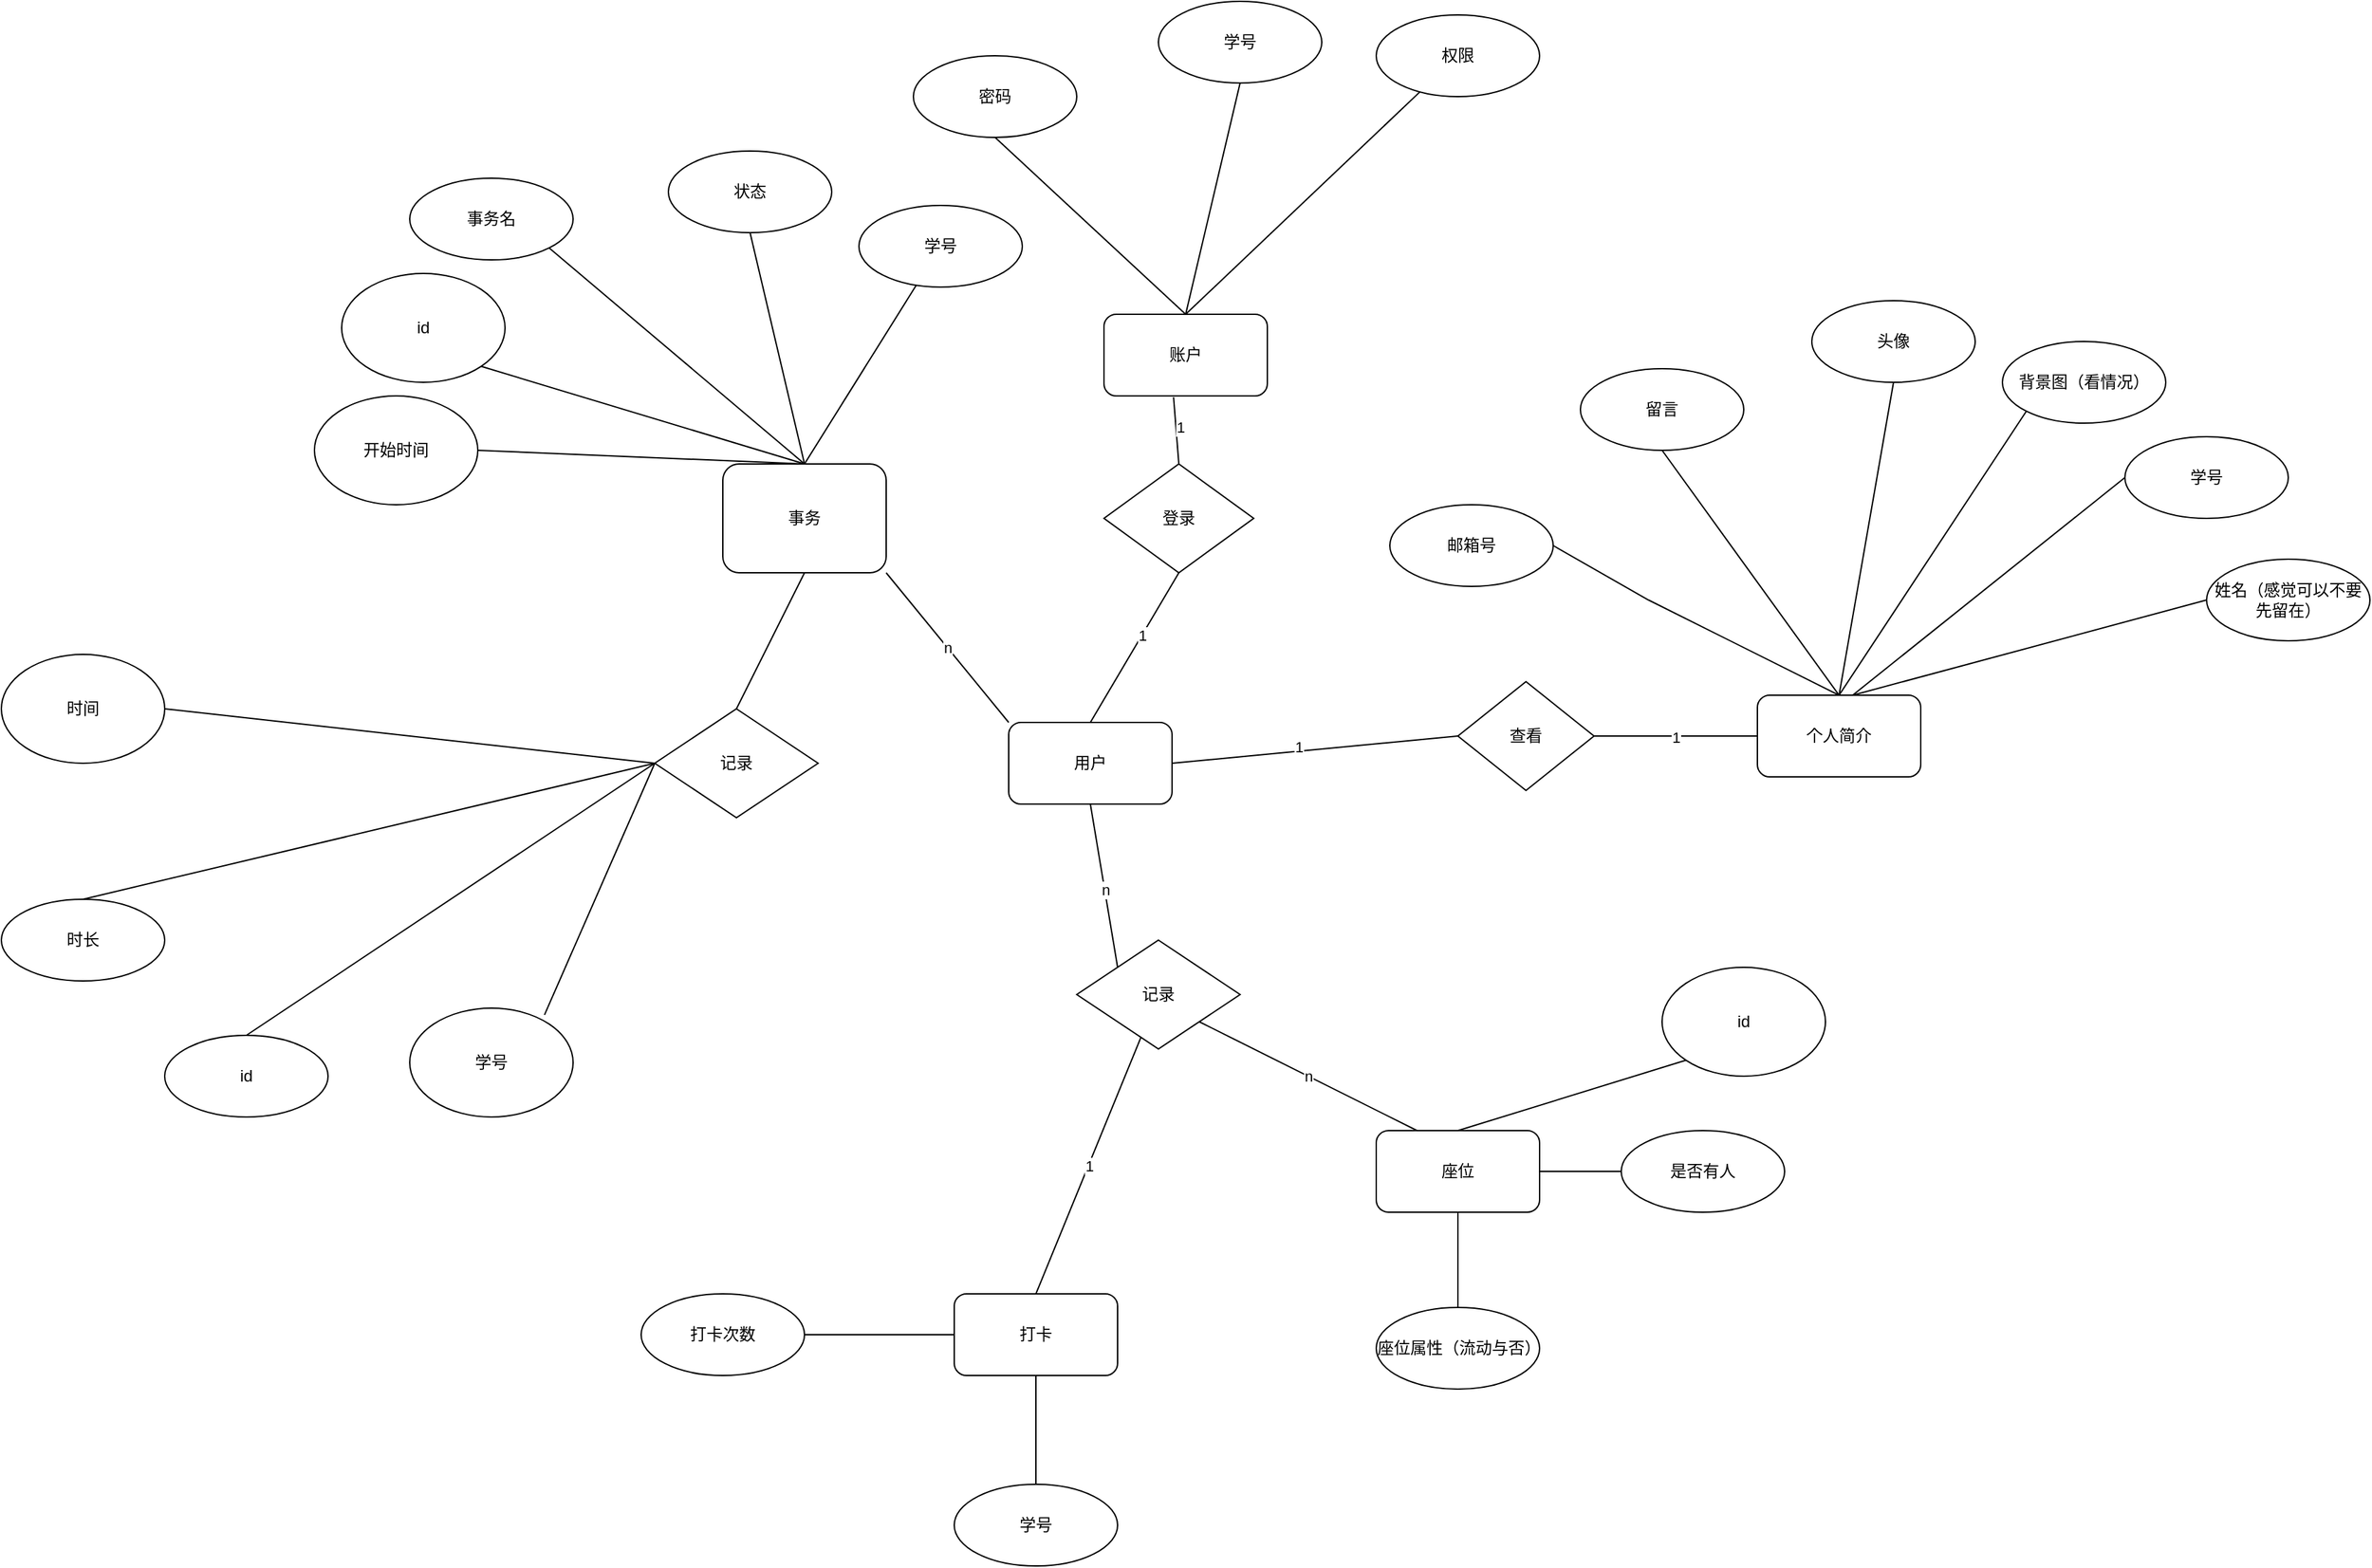 <mxfile version="21.6.5" type="github">
  <diagram name="第 1 页" id="rWupziSOZfU8qmi8XRSZ">
    <mxGraphModel dx="2514" dy="2058" grid="1" gridSize="10" guides="1" tooltips="1" connect="1" arrows="1" fold="1" page="1" pageScale="1" pageWidth="827" pageHeight="1169" math="0" shadow="0">
      <root>
        <mxCell id="0" />
        <mxCell id="1" parent="0" />
        <mxCell id="KKlexGWPNtD0Kkt-VAXd-3" value="账户" style="whiteSpace=wrap;html=1;rounded=1;" parent="1" vertex="1">
          <mxGeometry x="110" y="-40" width="120" height="60" as="geometry" />
        </mxCell>
        <mxCell id="KKlexGWPNtD0Kkt-VAXd-6" value="个人简介" style="whiteSpace=wrap;html=1;rounded=1;" parent="1" vertex="1">
          <mxGeometry x="590" y="240" width="120" height="60" as="geometry" />
        </mxCell>
        <mxCell id="KKlexGWPNtD0Kkt-VAXd-8" value="座位" style="whiteSpace=wrap;html=1;rounded=1;" parent="1" vertex="1">
          <mxGeometry x="310" y="560" width="120" height="60" as="geometry" />
        </mxCell>
        <mxCell id="KKlexGWPNtD0Kkt-VAXd-10" value="打卡" style="whiteSpace=wrap;html=1;rounded=1;" parent="1" vertex="1">
          <mxGeometry y="680" width="120" height="60" as="geometry" />
        </mxCell>
        <mxCell id="KKlexGWPNtD0Kkt-VAXd-16" value="密码" style="rounded=1;whiteSpace=wrap;html=1;shape=ellipse;perimeter=ellipsePerimeter;" parent="1" vertex="1">
          <mxGeometry x="-30" y="-230" width="120" height="60" as="geometry" />
        </mxCell>
        <mxCell id="KKlexGWPNtD0Kkt-VAXd-17" value="学号" style="rounded=1;whiteSpace=wrap;html=1;shape=ellipse;perimeter=ellipsePerimeter;" parent="1" vertex="1">
          <mxGeometry x="150" y="-270" width="120" height="60" as="geometry" />
        </mxCell>
        <mxCell id="KKlexGWPNtD0Kkt-VAXd-18" value="权限" style="rounded=1;whiteSpace=wrap;html=1;shape=ellipse;perimeter=ellipsePerimeter;" parent="1" vertex="1">
          <mxGeometry x="310" y="-260" width="120" height="60" as="geometry" />
        </mxCell>
        <mxCell id="KKlexGWPNtD0Kkt-VAXd-19" value="姓名（感觉可以不要先留在）" style="rounded=1;whiteSpace=wrap;html=1;shape=ellipse;perimeter=ellipsePerimeter;" parent="1" vertex="1">
          <mxGeometry x="920" y="140" width="120" height="60" as="geometry" />
        </mxCell>
        <mxCell id="KKlexGWPNtD0Kkt-VAXd-20" value="" style="endArrow=none;html=1;rounded=0;exitX=0.5;exitY=0;exitDx=0;exitDy=0;" parent="1" source="KKlexGWPNtD0Kkt-VAXd-3" target="KKlexGWPNtD0Kkt-VAXd-18" edge="1">
          <mxGeometry width="50" height="50" relative="1" as="geometry">
            <mxPoint x="400" y="120" as="sourcePoint" />
            <mxPoint x="450" y="70" as="targetPoint" />
            <Array as="points" />
          </mxGeometry>
        </mxCell>
        <mxCell id="KKlexGWPNtD0Kkt-VAXd-21" value="" style="endArrow=none;html=1;rounded=0;entryX=0;entryY=0.5;entryDx=0;entryDy=0;" parent="1" target="KKlexGWPNtD0Kkt-VAXd-19" edge="1">
          <mxGeometry width="50" height="50" relative="1" as="geometry">
            <mxPoint x="660" y="240" as="sourcePoint" />
            <mxPoint x="450" y="70" as="targetPoint" />
          </mxGeometry>
        </mxCell>
        <mxCell id="KKlexGWPNtD0Kkt-VAXd-22" value="" style="endArrow=none;html=1;rounded=0;entryX=0.5;entryY=1;entryDx=0;entryDy=0;exitX=0.5;exitY=0;exitDx=0;exitDy=0;" parent="1" target="KKlexGWPNtD0Kkt-VAXd-17" edge="1" source="KKlexGWPNtD0Kkt-VAXd-3">
          <mxGeometry width="50" height="50" relative="1" as="geometry">
            <mxPoint x="350" y="-30" as="sourcePoint" />
            <mxPoint x="450" y="70" as="targetPoint" />
          </mxGeometry>
        </mxCell>
        <mxCell id="KKlexGWPNtD0Kkt-VAXd-23" value="" style="endArrow=none;html=1;rounded=0;entryX=0.5;entryY=1;entryDx=0;entryDy=0;exitX=0.5;exitY=0;exitDx=0;exitDy=0;" parent="1" source="KKlexGWPNtD0Kkt-VAXd-3" target="KKlexGWPNtD0Kkt-VAXd-16" edge="1">
          <mxGeometry width="50" height="50" relative="1" as="geometry">
            <mxPoint x="400" y="120" as="sourcePoint" />
            <mxPoint x="450" y="70" as="targetPoint" />
          </mxGeometry>
        </mxCell>
        <mxCell id="KKlexGWPNtD0Kkt-VAXd-24" value="留言" style="rounded=1;whiteSpace=wrap;html=1;shape=ellipse;perimeter=ellipsePerimeter;" parent="1" vertex="1">
          <mxGeometry x="460" width="120" height="60" as="geometry" />
        </mxCell>
        <mxCell id="KKlexGWPNtD0Kkt-VAXd-25" value="头像" style="rounded=1;whiteSpace=wrap;html=1;shape=ellipse;perimeter=ellipsePerimeter;" parent="1" vertex="1">
          <mxGeometry x="630" y="-50" width="120" height="60" as="geometry" />
        </mxCell>
        <mxCell id="KKlexGWPNtD0Kkt-VAXd-26" value="背景图（看情况）" style="rounded=1;whiteSpace=wrap;html=1;shape=ellipse;perimeter=ellipsePerimeter;" parent="1" vertex="1">
          <mxGeometry x="770" y="-20" width="120" height="60" as="geometry" />
        </mxCell>
        <mxCell id="KKlexGWPNtD0Kkt-VAXd-28" value="" style="endArrow=none;html=1;rounded=0;entryX=0.5;entryY=1;entryDx=0;entryDy=0;exitX=0.5;exitY=0;exitDx=0;exitDy=0;" parent="1" source="KKlexGWPNtD0Kkt-VAXd-6" target="KKlexGWPNtD0Kkt-VAXd-24" edge="1">
          <mxGeometry width="50" height="50" relative="1" as="geometry">
            <mxPoint x="400" y="240" as="sourcePoint" />
            <mxPoint x="450" y="190" as="targetPoint" />
          </mxGeometry>
        </mxCell>
        <mxCell id="KKlexGWPNtD0Kkt-VAXd-29" value="" style="endArrow=none;html=1;rounded=0;entryX=0.5;entryY=1;entryDx=0;entryDy=0;" parent="1" target="KKlexGWPNtD0Kkt-VAXd-25" edge="1">
          <mxGeometry width="50" height="50" relative="1" as="geometry">
            <mxPoint x="650" y="240" as="sourcePoint" />
            <mxPoint x="450" y="190" as="targetPoint" />
          </mxGeometry>
        </mxCell>
        <mxCell id="KKlexGWPNtD0Kkt-VAXd-30" value="" style="endArrow=none;html=1;rounded=0;entryX=0;entryY=1;entryDx=0;entryDy=0;exitX=0.5;exitY=0;exitDx=0;exitDy=0;" parent="1" source="KKlexGWPNtD0Kkt-VAXd-6" target="KKlexGWPNtD0Kkt-VAXd-26" edge="1">
          <mxGeometry width="50" height="50" relative="1" as="geometry">
            <mxPoint x="400" y="240" as="sourcePoint" />
            <mxPoint x="450" y="190" as="targetPoint" />
          </mxGeometry>
        </mxCell>
        <mxCell id="KKlexGWPNtD0Kkt-VAXd-31" value="" style="endArrow=none;html=1;rounded=0;entryX=1;entryY=0.5;entryDx=0;entryDy=0;" parent="1" target="KKlexGWPNtD0Kkt-VAXd-32" edge="1">
          <mxGeometry width="50" height="50" relative="1" as="geometry">
            <mxPoint x="650" y="240" as="sourcePoint" />
            <mxPoint x="790" y="230" as="targetPoint" />
            <Array as="points">
              <mxPoint x="510" y="170" />
            </Array>
          </mxGeometry>
        </mxCell>
        <mxCell id="KKlexGWPNtD0Kkt-VAXd-32" value="邮箱号" style="rounded=1;whiteSpace=wrap;html=1;shape=ellipse;perimeter=ellipsePerimeter;" parent="1" vertex="1">
          <mxGeometry x="320" y="100" width="120" height="60" as="geometry" />
        </mxCell>
        <mxCell id="KKlexGWPNtD0Kkt-VAXd-33" value="事务名" style="rounded=1;whiteSpace=wrap;html=1;shape=ellipse;perimeter=ellipsePerimeter;" parent="1" vertex="1">
          <mxGeometry x="-400" y="-140" width="120" height="60" as="geometry" />
        </mxCell>
        <mxCell id="KKlexGWPNtD0Kkt-VAXd-35" value="" style="endArrow=none;html=1;rounded=0;entryX=0;entryY=0.5;entryDx=0;entryDy=0;exitX=1;exitY=0.5;exitDx=0;exitDy=0;" parent="1" source="KKlexGWPNtD0Kkt-VAXd-36" target="KKlexGWPNtD0Kkt-VAXd-10" edge="1">
          <mxGeometry width="50" height="50" relative="1" as="geometry">
            <mxPoint x="-110" y="615" as="sourcePoint" />
            <mxPoint x="450" y="420" as="targetPoint" />
          </mxGeometry>
        </mxCell>
        <mxCell id="KKlexGWPNtD0Kkt-VAXd-36" value="打卡次数" style="rounded=1;whiteSpace=wrap;html=1;shape=ellipse;perimeter=ellipsePerimeter;" parent="1" vertex="1">
          <mxGeometry x="-230" y="680" width="120" height="60" as="geometry" />
        </mxCell>
        <mxCell id="KKlexGWPNtD0Kkt-VAXd-37" value="座位属性（流动与否）" style="rounded=1;whiteSpace=wrap;html=1;shape=ellipse;perimeter=ellipsePerimeter;" parent="1" vertex="1">
          <mxGeometry x="310" y="690" width="120" height="60" as="geometry" />
        </mxCell>
        <mxCell id="KKlexGWPNtD0Kkt-VAXd-38" value="" style="endArrow=none;html=1;rounded=0;entryX=0.5;entryY=1;entryDx=0;entryDy=0;exitX=0.5;exitY=0;exitDx=0;exitDy=0;" parent="1" source="KKlexGWPNtD0Kkt-VAXd-37" target="KKlexGWPNtD0Kkt-VAXd-8" edge="1">
          <mxGeometry width="50" height="50" relative="1" as="geometry">
            <mxPoint x="400" y="710" as="sourcePoint" />
            <mxPoint x="450" y="660" as="targetPoint" />
          </mxGeometry>
        </mxCell>
        <mxCell id="KKlexGWPNtD0Kkt-VAXd-39" value="是否有人" style="rounded=1;whiteSpace=wrap;html=1;shape=ellipse;perimeter=ellipsePerimeter;" parent="1" vertex="1">
          <mxGeometry x="490" y="560" width="120" height="60" as="geometry" />
        </mxCell>
        <mxCell id="KKlexGWPNtD0Kkt-VAXd-40" value="" style="endArrow=none;html=1;rounded=0;entryX=0;entryY=0.5;entryDx=0;entryDy=0;exitX=1;exitY=0.5;exitDx=0;exitDy=0;" parent="1" source="KKlexGWPNtD0Kkt-VAXd-8" target="KKlexGWPNtD0Kkt-VAXd-39" edge="1">
          <mxGeometry width="50" height="50" relative="1" as="geometry">
            <mxPoint x="400" y="710" as="sourcePoint" />
            <mxPoint x="450" y="660" as="targetPoint" />
          </mxGeometry>
        </mxCell>
        <mxCell id="BhJipIXJ8IebH8Mj3Gof-3" value="状态" style="rounded=1;whiteSpace=wrap;html=1;shape=ellipse;perimeter=ellipsePerimeter;" parent="1" vertex="1">
          <mxGeometry x="-210" y="-160" width="120" height="60" as="geometry" />
        </mxCell>
        <mxCell id="BhJipIXJ8IebH8Mj3Gof-7" value="时长" style="rounded=1;whiteSpace=wrap;html=1;shape=ellipse;perimeter=ellipsePerimeter;" parent="1" vertex="1">
          <mxGeometry x="-700" y="390" width="120" height="60" as="geometry" />
        </mxCell>
        <mxCell id="BhJipIXJ8IebH8Mj3Gof-8" value="" style="endArrow=none;html=1;rounded=0;exitX=0.5;exitY=0;exitDx=0;exitDy=0;" parent="1" source="BhJipIXJ8IebH8Mj3Gof-7" edge="1">
          <mxGeometry width="50" height="50" relative="1" as="geometry">
            <mxPoint x="470" y="280" as="sourcePoint" />
            <mxPoint x="-220" y="290" as="targetPoint" />
          </mxGeometry>
        </mxCell>
        <mxCell id="BhJipIXJ8IebH8Mj3Gof-9" value="id" style="rounded=1;whiteSpace=wrap;html=1;shape=ellipse;perimeter=ellipsePerimeter;" parent="1" vertex="1">
          <mxGeometry x="-580" y="490" width="120" height="60" as="geometry" />
        </mxCell>
        <mxCell id="BhJipIXJ8IebH8Mj3Gof-10" value="" style="endArrow=none;html=1;rounded=0;entryX=0;entryY=0.5;entryDx=0;entryDy=0;exitX=0.5;exitY=0;exitDx=0;exitDy=0;" parent="1" source="BhJipIXJ8IebH8Mj3Gof-9" target="qjrPWOW-BFRVvGf2pUXx-13" edge="1">
          <mxGeometry width="50" height="50" relative="1" as="geometry">
            <mxPoint x="470" y="280" as="sourcePoint" />
            <mxPoint x="-450" y="320" as="targetPoint" />
          </mxGeometry>
        </mxCell>
        <mxCell id="BhJipIXJ8IebH8Mj3Gof-11" value="学号" style="rounded=1;whiteSpace=wrap;html=1;shape=ellipse;perimeter=ellipsePerimeter;" parent="1" vertex="1">
          <mxGeometry x="-70" y="-120" width="120" height="60" as="geometry" />
        </mxCell>
        <mxCell id="BhJipIXJ8IebH8Mj3Gof-14" value="学号" style="rounded=1;whiteSpace=wrap;html=1;shape=ellipse;perimeter=ellipsePerimeter;" parent="1" vertex="1">
          <mxGeometry y="820" width="120" height="60" as="geometry" />
        </mxCell>
        <mxCell id="BhJipIXJ8IebH8Mj3Gof-15" value="" style="endArrow=none;html=1;rounded=0;entryX=0.5;entryY=1;entryDx=0;entryDy=0;exitX=0.5;exitY=0;exitDx=0;exitDy=0;" parent="1" source="BhJipIXJ8IebH8Mj3Gof-14" target="KKlexGWPNtD0Kkt-VAXd-10" edge="1">
          <mxGeometry width="50" height="50" relative="1" as="geometry">
            <mxPoint x="470" y="780" as="sourcePoint" />
            <mxPoint x="520" y="730" as="targetPoint" />
          </mxGeometry>
        </mxCell>
        <mxCell id="BhJipIXJ8IebH8Mj3Gof-16" value="学号" style="rounded=1;whiteSpace=wrap;html=1;shape=ellipse;perimeter=ellipsePerimeter;" parent="1" vertex="1">
          <mxGeometry x="860" y="50" width="120" height="60" as="geometry" />
        </mxCell>
        <mxCell id="BhJipIXJ8IebH8Mj3Gof-17" value="" style="endArrow=none;html=1;rounded=0;entryX=0;entryY=0.5;entryDx=0;entryDy=0;" parent="1" target="BhJipIXJ8IebH8Mj3Gof-16" edge="1">
          <mxGeometry width="50" height="50" relative="1" as="geometry">
            <mxPoint x="660" y="240" as="sourcePoint" />
            <mxPoint x="520" y="110" as="targetPoint" />
          </mxGeometry>
        </mxCell>
        <mxCell id="qjrPWOW-BFRVvGf2pUXx-3" value="事务" style="whiteSpace=wrap;html=1;rounded=1;" vertex="1" parent="1">
          <mxGeometry x="-170" y="70" width="120" height="80" as="geometry" />
        </mxCell>
        <mxCell id="qjrPWOW-BFRVvGf2pUXx-8" value="" style="endArrow=none;html=1;rounded=0;entryX=0.5;entryY=1;entryDx=0;entryDy=0;exitX=0.5;exitY=0;exitDx=0;exitDy=0;" edge="1" parent="1" source="qjrPWOW-BFRVvGf2pUXx-3" target="BhJipIXJ8IebH8Mj3Gof-3">
          <mxGeometry width="50" height="50" relative="1" as="geometry">
            <mxPoint x="-180" y="-10" as="sourcePoint" />
            <mxPoint x="210" y="430" as="targetPoint" />
          </mxGeometry>
        </mxCell>
        <mxCell id="qjrPWOW-BFRVvGf2pUXx-10" value="" style="endArrow=none;html=1;rounded=0;exitX=0.5;exitY=0;exitDx=0;exitDy=0;" edge="1" parent="1" source="qjrPWOW-BFRVvGf2pUXx-3" target="BhJipIXJ8IebH8Mj3Gof-11">
          <mxGeometry width="50" height="50" relative="1" as="geometry">
            <mxPoint x="-120" y="30" as="sourcePoint" />
            <mxPoint x="210" y="430" as="targetPoint" />
          </mxGeometry>
        </mxCell>
        <mxCell id="qjrPWOW-BFRVvGf2pUXx-11" value="" style="endArrow=none;html=1;rounded=0;entryX=1;entryY=1;entryDx=0;entryDy=0;exitX=0.5;exitY=0;exitDx=0;exitDy=0;" edge="1" parent="1" source="qjrPWOW-BFRVvGf2pUXx-3" target="KKlexGWPNtD0Kkt-VAXd-33">
          <mxGeometry width="50" height="50" relative="1" as="geometry">
            <mxPoint x="160" y="480" as="sourcePoint" />
            <mxPoint x="210" y="430" as="targetPoint" />
          </mxGeometry>
        </mxCell>
        <mxCell id="qjrPWOW-BFRVvGf2pUXx-13" value="记录" style="rhombus;whiteSpace=wrap;html=1;" vertex="1" parent="1">
          <mxGeometry x="-220" y="250" width="120" height="80" as="geometry" />
        </mxCell>
        <mxCell id="qjrPWOW-BFRVvGf2pUXx-20" value="登录" style="rhombus;whiteSpace=wrap;html=1;" vertex="1" parent="1">
          <mxGeometry x="110" y="70" width="110" height="80" as="geometry" />
        </mxCell>
        <mxCell id="qjrPWOW-BFRVvGf2pUXx-21" value="用户" style="rounded=1;whiteSpace=wrap;html=1;" vertex="1" parent="1">
          <mxGeometry x="40" y="260" width="120" height="60" as="geometry" />
        </mxCell>
        <mxCell id="qjrPWOW-BFRVvGf2pUXx-22" value="" style="endArrow=none;html=1;rounded=0;entryX=0.5;entryY=1;entryDx=0;entryDy=0;exitX=0.5;exitY=0;exitDx=0;exitDy=0;" edge="1" parent="1" source="qjrPWOW-BFRVvGf2pUXx-21" target="qjrPWOW-BFRVvGf2pUXx-20">
          <mxGeometry width="50" height="50" relative="1" as="geometry">
            <mxPoint x="160" y="310" as="sourcePoint" />
            <mxPoint x="210" y="260" as="targetPoint" />
          </mxGeometry>
        </mxCell>
        <mxCell id="qjrPWOW-BFRVvGf2pUXx-40" value="1" style="edgeLabel;html=1;align=center;verticalAlign=middle;resizable=0;points=[];" vertex="1" connectable="0" parent="qjrPWOW-BFRVvGf2pUXx-22">
          <mxGeometry x="0.159" relative="1" as="geometry">
            <mxPoint y="-1" as="offset" />
          </mxGeometry>
        </mxCell>
        <mxCell id="qjrPWOW-BFRVvGf2pUXx-23" value="" style="endArrow=none;html=1;rounded=0;entryX=0.426;entryY=1.017;entryDx=0;entryDy=0;entryPerimeter=0;exitX=0.5;exitY=0;exitDx=0;exitDy=0;" edge="1" parent="1" source="qjrPWOW-BFRVvGf2pUXx-20" target="KKlexGWPNtD0Kkt-VAXd-3">
          <mxGeometry width="50" height="50" relative="1" as="geometry">
            <mxPoint x="160" y="310" as="sourcePoint" />
            <mxPoint x="210" y="260" as="targetPoint" />
          </mxGeometry>
        </mxCell>
        <mxCell id="qjrPWOW-BFRVvGf2pUXx-41" value="1" style="edgeLabel;html=1;align=center;verticalAlign=middle;resizable=0;points=[];" vertex="1" connectable="0" parent="qjrPWOW-BFRVvGf2pUXx-23">
          <mxGeometry x="0.138" y="-3" relative="1" as="geometry">
            <mxPoint y="1" as="offset" />
          </mxGeometry>
        </mxCell>
        <mxCell id="qjrPWOW-BFRVvGf2pUXx-24" value="查看" style="rhombus;whiteSpace=wrap;html=1;" vertex="1" parent="1">
          <mxGeometry x="370" y="230" width="100" height="80" as="geometry" />
        </mxCell>
        <mxCell id="qjrPWOW-BFRVvGf2pUXx-25" value="" style="endArrow=none;html=1;rounded=0;entryX=0;entryY=0.5;entryDx=0;entryDy=0;exitX=1;exitY=0.5;exitDx=0;exitDy=0;" edge="1" parent="1" source="qjrPWOW-BFRVvGf2pUXx-21" target="qjrPWOW-BFRVvGf2pUXx-24">
          <mxGeometry width="50" height="50" relative="1" as="geometry">
            <mxPoint x="160" y="310" as="sourcePoint" />
            <mxPoint x="210" y="260" as="targetPoint" />
          </mxGeometry>
        </mxCell>
        <mxCell id="qjrPWOW-BFRVvGf2pUXx-42" value="1" style="edgeLabel;html=1;align=center;verticalAlign=middle;resizable=0;points=[];" vertex="1" connectable="0" parent="qjrPWOW-BFRVvGf2pUXx-25">
          <mxGeometry x="-0.114" y="3" relative="1" as="geometry">
            <mxPoint as="offset" />
          </mxGeometry>
        </mxCell>
        <mxCell id="qjrPWOW-BFRVvGf2pUXx-26" value="" style="endArrow=none;html=1;rounded=0;entryX=0;entryY=0.5;entryDx=0;entryDy=0;exitX=1;exitY=0.5;exitDx=0;exitDy=0;" edge="1" parent="1" source="qjrPWOW-BFRVvGf2pUXx-24" target="KKlexGWPNtD0Kkt-VAXd-6">
          <mxGeometry width="50" height="50" relative="1" as="geometry">
            <mxPoint x="160" y="310" as="sourcePoint" />
            <mxPoint x="210" y="260" as="targetPoint" />
          </mxGeometry>
        </mxCell>
        <mxCell id="qjrPWOW-BFRVvGf2pUXx-43" value="1" style="edgeLabel;html=1;align=center;verticalAlign=middle;resizable=0;points=[];" vertex="1" connectable="0" parent="qjrPWOW-BFRVvGf2pUXx-26">
          <mxGeometry x="-0.005" y="-1" relative="1" as="geometry">
            <mxPoint as="offset" />
          </mxGeometry>
        </mxCell>
        <mxCell id="qjrPWOW-BFRVvGf2pUXx-30" value="记录" style="rhombus;whiteSpace=wrap;html=1;" vertex="1" parent="1">
          <mxGeometry x="90" y="420" width="120" height="80" as="geometry" />
        </mxCell>
        <mxCell id="qjrPWOW-BFRVvGf2pUXx-34" value="1" style="endArrow=none;html=1;rounded=0;exitX=0.5;exitY=0;exitDx=0;exitDy=0;" edge="1" parent="1" source="KKlexGWPNtD0Kkt-VAXd-10" target="qjrPWOW-BFRVvGf2pUXx-30">
          <mxGeometry width="50" height="50" relative="1" as="geometry">
            <mxPoint x="160" y="450" as="sourcePoint" />
            <mxPoint x="60" y="620.0" as="targetPoint" />
          </mxGeometry>
        </mxCell>
        <mxCell id="qjrPWOW-BFRVvGf2pUXx-36" value="n" style="endArrow=none;html=1;rounded=0;entryX=0.25;entryY=0;entryDx=0;entryDy=0;exitX=1;exitY=1;exitDx=0;exitDy=0;" edge="1" parent="1" source="qjrPWOW-BFRVvGf2pUXx-30" target="KKlexGWPNtD0Kkt-VAXd-8">
          <mxGeometry width="50" height="50" relative="1" as="geometry">
            <mxPoint x="160" y="450" as="sourcePoint" />
            <mxPoint x="210" y="400" as="targetPoint" />
          </mxGeometry>
        </mxCell>
        <mxCell id="qjrPWOW-BFRVvGf2pUXx-38" value="" style="endArrow=none;html=1;rounded=0;entryX=0.5;entryY=1;entryDx=0;entryDy=0;exitX=0;exitY=0;exitDx=0;exitDy=0;" edge="1" parent="1" source="qjrPWOW-BFRVvGf2pUXx-30" target="qjrPWOW-BFRVvGf2pUXx-21">
          <mxGeometry width="50" height="50" relative="1" as="geometry">
            <mxPoint x="120" y="410.0" as="sourcePoint" />
            <mxPoint x="160" y="210" as="targetPoint" />
          </mxGeometry>
        </mxCell>
        <mxCell id="qjrPWOW-BFRVvGf2pUXx-44" value="n" style="edgeLabel;html=1;align=center;verticalAlign=middle;resizable=0;points=[];" vertex="1" connectable="0" parent="qjrPWOW-BFRVvGf2pUXx-38">
          <mxGeometry x="-0.051" y="-1" relative="1" as="geometry">
            <mxPoint x="-1" as="offset" />
          </mxGeometry>
        </mxCell>
        <mxCell id="qjrPWOW-BFRVvGf2pUXx-48" value="开始时间" style="ellipse;whiteSpace=wrap;html=1;" vertex="1" parent="1">
          <mxGeometry x="-470" y="20" width="120" height="80" as="geometry" />
        </mxCell>
        <mxCell id="qjrPWOW-BFRVvGf2pUXx-49" value="" style="endArrow=none;html=1;rounded=0;entryX=0.5;entryY=0;entryDx=0;entryDy=0;exitX=1;exitY=0.5;exitDx=0;exitDy=0;" edge="1" parent="1" source="qjrPWOW-BFRVvGf2pUXx-48" target="qjrPWOW-BFRVvGf2pUXx-3">
          <mxGeometry width="50" height="50" relative="1" as="geometry">
            <mxPoint x="-110" y="180" as="sourcePoint" />
            <mxPoint x="-60" y="130" as="targetPoint" />
          </mxGeometry>
        </mxCell>
        <mxCell id="qjrPWOW-BFRVvGf2pUXx-50" style="edgeStyle=orthogonalEdgeStyle;rounded=0;orthogonalLoop=1;jettySize=auto;html=1;exitX=0.5;exitY=1;exitDx=0;exitDy=0;" edge="1" parent="1" source="KKlexGWPNtD0Kkt-VAXd-39" target="KKlexGWPNtD0Kkt-VAXd-39">
          <mxGeometry relative="1" as="geometry" />
        </mxCell>
        <mxCell id="qjrPWOW-BFRVvGf2pUXx-51" style="edgeStyle=orthogonalEdgeStyle;rounded=0;orthogonalLoop=1;jettySize=auto;html=1;exitX=0.5;exitY=1;exitDx=0;exitDy=0;" edge="1" parent="1" source="KKlexGWPNtD0Kkt-VAXd-10" target="KKlexGWPNtD0Kkt-VAXd-10">
          <mxGeometry relative="1" as="geometry" />
        </mxCell>
        <mxCell id="qjrPWOW-BFRVvGf2pUXx-52" value="n" style="endArrow=none;html=1;rounded=0;entryX=0;entryY=0;entryDx=0;entryDy=0;exitX=1;exitY=1;exitDx=0;exitDy=0;" edge="1" parent="1" source="qjrPWOW-BFRVvGf2pUXx-3" target="qjrPWOW-BFRVvGf2pUXx-21">
          <mxGeometry width="50" height="50" relative="1" as="geometry">
            <mxPoint x="-230" y="90" as="sourcePoint" />
            <mxPoint x="-180" y="40" as="targetPoint" />
          </mxGeometry>
        </mxCell>
        <mxCell id="qjrPWOW-BFRVvGf2pUXx-53" value="" style="endArrow=none;html=1;rounded=0;entryX=0.5;entryY=1;entryDx=0;entryDy=0;exitX=0.5;exitY=0;exitDx=0;exitDy=0;" edge="1" parent="1" source="qjrPWOW-BFRVvGf2pUXx-13" target="qjrPWOW-BFRVvGf2pUXx-3">
          <mxGeometry width="50" height="50" relative="1" as="geometry">
            <mxPoint x="-230" y="90" as="sourcePoint" />
            <mxPoint x="-180" y="40" as="targetPoint" />
          </mxGeometry>
        </mxCell>
        <mxCell id="qjrPWOW-BFRVvGf2pUXx-55" value="时间" style="ellipse;whiteSpace=wrap;html=1;" vertex="1" parent="1">
          <mxGeometry x="-700" y="210" width="120" height="80" as="geometry" />
        </mxCell>
        <mxCell id="qjrPWOW-BFRVvGf2pUXx-56" value="" style="endArrow=none;html=1;rounded=0;entryX=0;entryY=0.5;entryDx=0;entryDy=0;exitX=1;exitY=0.5;exitDx=0;exitDy=0;" edge="1" parent="1" source="qjrPWOW-BFRVvGf2pUXx-55" target="qjrPWOW-BFRVvGf2pUXx-13">
          <mxGeometry width="50" height="50" relative="1" as="geometry">
            <mxPoint x="-230" y="330" as="sourcePoint" />
            <mxPoint x="-180" y="280" as="targetPoint" />
          </mxGeometry>
        </mxCell>
        <mxCell id="qjrPWOW-BFRVvGf2pUXx-57" value="学号" style="ellipse;whiteSpace=wrap;html=1;" vertex="1" parent="1">
          <mxGeometry x="-400" y="470" width="120" height="80" as="geometry" />
        </mxCell>
        <mxCell id="qjrPWOW-BFRVvGf2pUXx-58" value="" style="endArrow=none;html=1;rounded=0;entryX=0;entryY=0.5;entryDx=0;entryDy=0;exitX=0.825;exitY=0.062;exitDx=0;exitDy=0;exitPerimeter=0;" edge="1" parent="1" source="qjrPWOW-BFRVvGf2pUXx-57" target="qjrPWOW-BFRVvGf2pUXx-13">
          <mxGeometry width="50" height="50" relative="1" as="geometry">
            <mxPoint x="-80" y="210" as="sourcePoint" />
            <mxPoint x="-30" y="160" as="targetPoint" />
          </mxGeometry>
        </mxCell>
        <mxCell id="qjrPWOW-BFRVvGf2pUXx-59" value="id" style="ellipse;whiteSpace=wrap;html=1;" vertex="1" parent="1">
          <mxGeometry x="-450" y="-70" width="120" height="80" as="geometry" />
        </mxCell>
        <mxCell id="qjrPWOW-BFRVvGf2pUXx-60" value="" style="endArrow=none;html=1;rounded=0;entryX=1;entryY=1;entryDx=0;entryDy=0;exitX=0.5;exitY=0;exitDx=0;exitDy=0;" edge="1" parent="1" source="qjrPWOW-BFRVvGf2pUXx-3" target="qjrPWOW-BFRVvGf2pUXx-59">
          <mxGeometry width="50" height="50" relative="1" as="geometry">
            <mxPoint x="-80" y="210" as="sourcePoint" />
            <mxPoint x="-30" y="160" as="targetPoint" />
          </mxGeometry>
        </mxCell>
        <mxCell id="qjrPWOW-BFRVvGf2pUXx-61" value="id" style="ellipse;whiteSpace=wrap;html=1;" vertex="1" parent="1">
          <mxGeometry x="520" y="440" width="120" height="80" as="geometry" />
        </mxCell>
        <mxCell id="qjrPWOW-BFRVvGf2pUXx-62" value="" style="endArrow=none;html=1;rounded=0;entryX=0;entryY=1;entryDx=0;entryDy=0;exitX=0.5;exitY=0;exitDx=0;exitDy=0;" edge="1" parent="1" source="KKlexGWPNtD0Kkt-VAXd-8" target="qjrPWOW-BFRVvGf2pUXx-61">
          <mxGeometry width="50" height="50" relative="1" as="geometry">
            <mxPoint x="510" y="450" as="sourcePoint" />
            <mxPoint x="560" y="400" as="targetPoint" />
          </mxGeometry>
        </mxCell>
      </root>
    </mxGraphModel>
  </diagram>
</mxfile>
